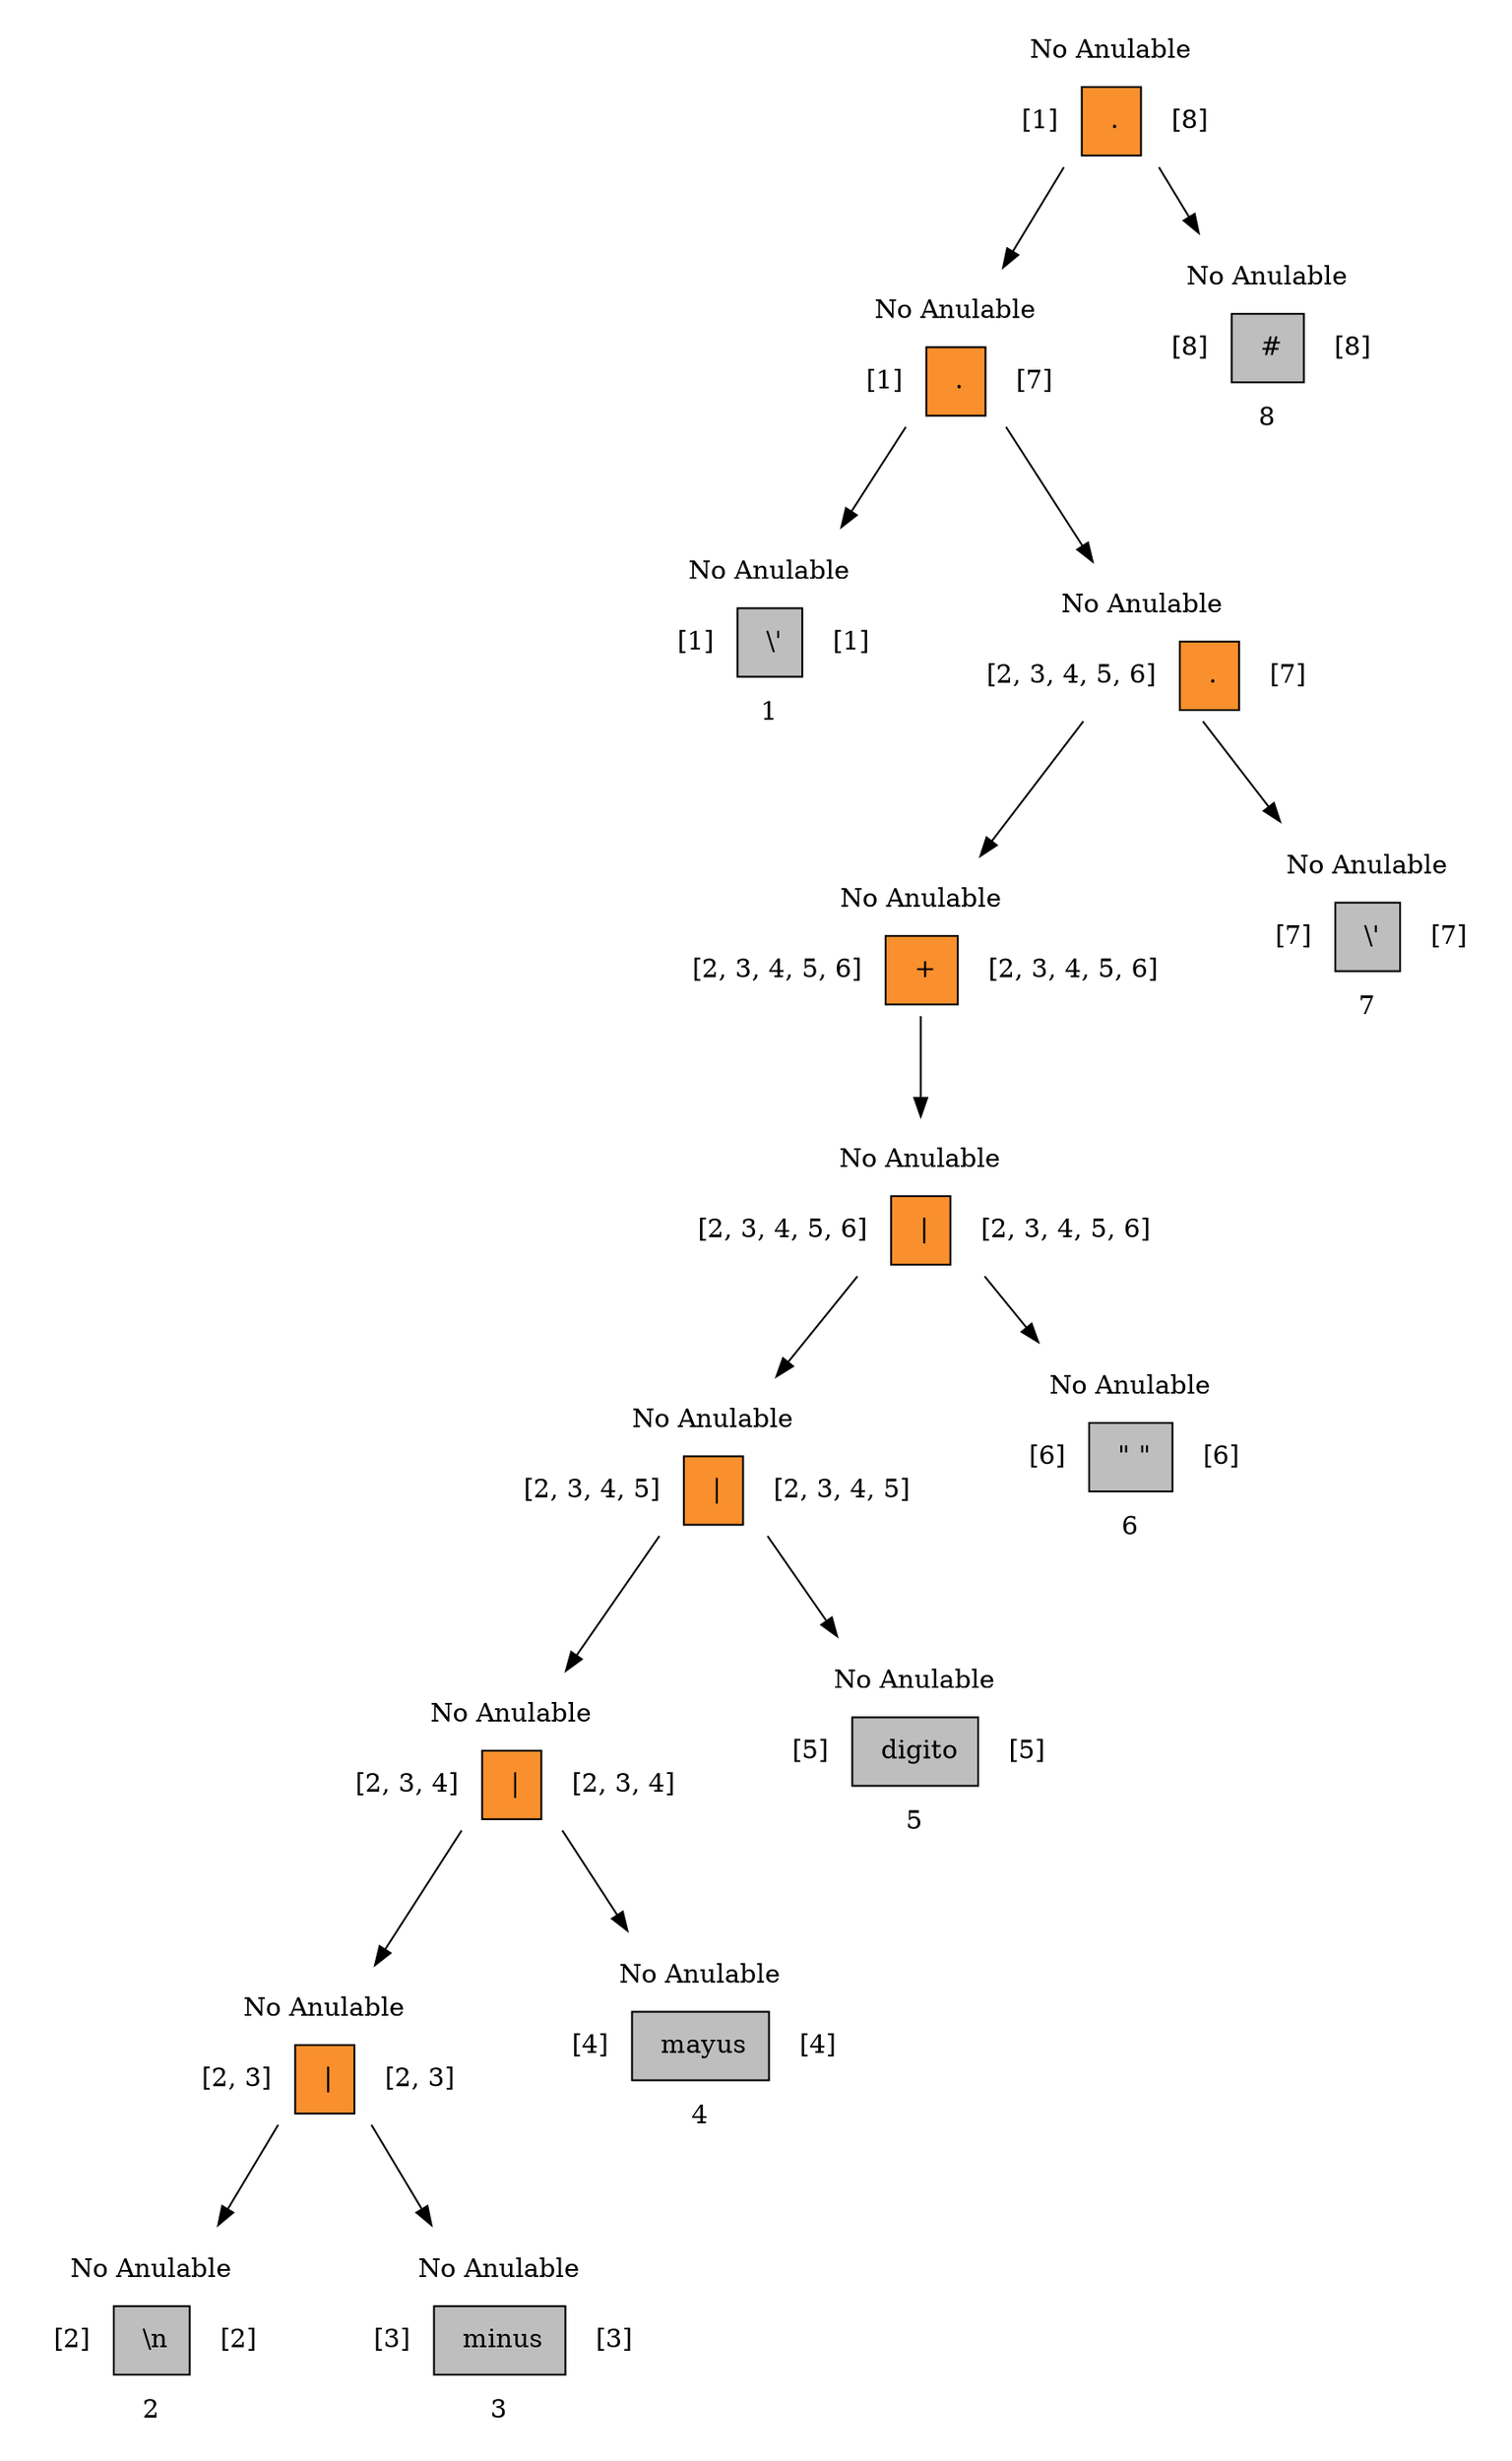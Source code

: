 digraph s {
N_1[shape = none label=<
 <TABLE border="0" cellspacing="2" cellpadding="10" >
 <TR>
 <TD colspan="3">No Anulable</TD>
 </TR>
 <TR>
 <TD> [1]</TD>
 <TD border="1" bgcolor="#F9902D"> .</TD>
 <TD> [8]</TD>
 </TR>
 </TABLE>>];N_2[shape = none label=<
 <TABLE border="0" cellspacing="2" cellpadding="10" >
 <TR>
 <TD colspan="3">No Anulable</TD>
 </TR>
 <TR>
 <TD> [1]</TD>
 <TD border="1" bgcolor="#F9902D"> .</TD>
 <TD> [7]</TD>
 </TR>
 </TABLE>>];N_1-> N_2;
N_3[shape = none label=<
 <TABLE border="0" cellspacing="2" cellpadding="10" >
 <TR>
 <TD colspan="3">No Anulable</TD>
 </TR>
 <TR>
 <TD> [1]</TD>
 <TD border="1" bgcolor="#bebebe" > \'</TD>
 <TD> [1]</TD>
 </TR>
 <TR>
 <TD colspan="3">1</TD>
 </TR>
 </TABLE>>];N_2-> N_3;
N_4[shape = none label=<
 <TABLE border="0" cellspacing="2" cellpadding="10" >
 <TR>
 <TD colspan="3">No Anulable</TD>
 </TR>
 <TR>
 <TD> [2, 3, 4, 5, 6]</TD>
 <TD border="1" bgcolor="#F9902D"> .</TD>
 <TD> [7]</TD>
 </TR>
 </TABLE>>];N_2-> N_4;
N_5[shape = none label=<
 <TABLE border="0" cellspacing="2" cellpadding="10" >
 <TR>
 <TD colspan="3">No Anulable</TD>
 </TR>
 <TR>
 <TD> [2, 3, 4, 5, 6]</TD>
 <TD border="1" bgcolor="#F9902D"> +</TD>
 <TD> [2, 3, 4, 5, 6]</TD>
 </TR>
 </TABLE>>];N_4-> N_5;
N_6[shape = none label=<
 <TABLE border="0" cellspacing="2" cellpadding="10" >
 <TR>
 <TD colspan="3">No Anulable</TD>
 </TR>
 <TR>
 <TD> [2, 3, 4, 5, 6]</TD>
 <TD border="1" bgcolor="#F9902D"> |</TD>
 <TD> [2, 3, 4, 5, 6]</TD>
 </TR>
 </TABLE>>];N_5-> N_6;
N_7[shape = none label=<
 <TABLE border="0" cellspacing="2" cellpadding="10" >
 <TR>
 <TD colspan="3">No Anulable</TD>
 </TR>
 <TR>
 <TD> [2, 3, 4, 5]</TD>
 <TD border="1" bgcolor="#F9902D"> |</TD>
 <TD> [2, 3, 4, 5]</TD>
 </TR>
 </TABLE>>];N_6-> N_7;
N_8[shape = none label=<
 <TABLE border="0" cellspacing="2" cellpadding="10" >
 <TR>
 <TD colspan="3">No Anulable</TD>
 </TR>
 <TR>
 <TD> [2, 3, 4]</TD>
 <TD border="1" bgcolor="#F9902D"> |</TD>
 <TD> [2, 3, 4]</TD>
 </TR>
 </TABLE>>];N_7-> N_8;
N_9[shape = none label=<
 <TABLE border="0" cellspacing="2" cellpadding="10" >
 <TR>
 <TD colspan="3">No Anulable</TD>
 </TR>
 <TR>
 <TD> [2, 3]</TD>
 <TD border="1" bgcolor="#F9902D"> |</TD>
 <TD> [2, 3]</TD>
 </TR>
 </TABLE>>];N_8-> N_9;
N_10[shape = none label=<
 <TABLE border="0" cellspacing="2" cellpadding="10" >
 <TR>
 <TD colspan="3">No Anulable</TD>
 </TR>
 <TR>
 <TD> [2]</TD>
 <TD border="1" bgcolor="#bebebe" > \n</TD>
 <TD> [2]</TD>
 </TR>
 <TR>
 <TD colspan="3">2</TD>
 </TR>
 </TABLE>>];N_9-> N_10;
N_11[shape = none label=<
 <TABLE border="0" cellspacing="2" cellpadding="10" >
 <TR>
 <TD colspan="3">No Anulable</TD>
 </TR>
 <TR>
 <TD> [3]</TD>
 <TD border="1" bgcolor="#bebebe" > minus</TD>
 <TD> [3]</TD>
 </TR>
 <TR>
 <TD colspan="3">3</TD>
 </TR>
 </TABLE>>];N_9-> N_11;
N_12[shape = none label=<
 <TABLE border="0" cellspacing="2" cellpadding="10" >
 <TR>
 <TD colspan="3">No Anulable</TD>
 </TR>
 <TR>
 <TD> [4]</TD>
 <TD border="1" bgcolor="#bebebe" > mayus</TD>
 <TD> [4]</TD>
 </TR>
 <TR>
 <TD colspan="3">4</TD>
 </TR>
 </TABLE>>];N_8-> N_12;
N_13[shape = none label=<
 <TABLE border="0" cellspacing="2" cellpadding="10" >
 <TR>
 <TD colspan="3">No Anulable</TD>
 </TR>
 <TR>
 <TD> [5]</TD>
 <TD border="1" bgcolor="#bebebe" > digito</TD>
 <TD> [5]</TD>
 </TR>
 <TR>
 <TD colspan="3">5</TD>
 </TR>
 </TABLE>>];N_7-> N_13;
N_14[shape = none label=<
 <TABLE border="0" cellspacing="2" cellpadding="10" >
 <TR>
 <TD colspan="3">No Anulable</TD>
 </TR>
 <TR>
 <TD> [6]</TD>
 <TD border="1" bgcolor="#bebebe" > " "</TD>
 <TD> [6]</TD>
 </TR>
 <TR>
 <TD colspan="3">6</TD>
 </TR>
 </TABLE>>];N_6-> N_14;
N_15[shape = none label=<
 <TABLE border="0" cellspacing="2" cellpadding="10" >
 <TR>
 <TD colspan="3">No Anulable</TD>
 </TR>
 <TR>
 <TD> [7]</TD>
 <TD border="1" bgcolor="#bebebe" > \'</TD>
 <TD> [7]</TD>
 </TR>
 <TR>
 <TD colspan="3">7</TD>
 </TR>
 </TABLE>>];N_4-> N_15;
N_16[shape = none label=<
 <TABLE border="0" cellspacing="2" cellpadding="10" >
 <TR>
 <TD colspan="3">No Anulable</TD>
 </TR>
 <TR>
 <TD> [8]</TD>
 <TD border="1" bgcolor="#bebebe" > #</TD>
 <TD> [8]</TD>
 </TR>
 <TR>
 <TD colspan="3">8</TD>
 </TR>
 </TABLE>>];N_1-> N_16;

}
digraph s {
N_1[shape = none label=<
 <TABLE border="0" cellspacing="2" cellpadding="10" >
 <TR>
 <TD colspan="3">No Anulable</TD>
 </TR>
 <TR>
 <TD> [1]</TD>
 <TD border="1" bgcolor="#F9902D"> .</TD>
 <TD> [8]</TD>
 </TR>
 </TABLE>>];N_2[shape = none label=<
 <TABLE border="0" cellspacing="2" cellpadding="10" >
 <TR>
 <TD colspan="3">No Anulable</TD>
 </TR>
 <TR>
 <TD> [1]</TD>
 <TD border="1" bgcolor="#F9902D"> .</TD>
 <TD> [7]</TD>
 </TR>
 </TABLE>>];N_1-> N_2;
N_3[shape = none label=<
 <TABLE border="0" cellspacing="2" cellpadding="10" >
 <TR>
 <TD colspan="3">No Anulable</TD>
 </TR>
 <TR>
 <TD> [1]</TD>
 <TD border="1" bgcolor="#bebebe" > \'</TD>
 <TD> [1]</TD>
 </TR>
 <TR>
 <TD colspan="3">1</TD>
 </TR>
 </TABLE>>];N_2-> N_3;
N_4[shape = none label=<
 <TABLE border="0" cellspacing="2" cellpadding="10" >
 <TR>
 <TD colspan="3">No Anulable</TD>
 </TR>
 <TR>
 <TD> [2, 3, 4, 5, 6]</TD>
 <TD border="1" bgcolor="#F9902D"> .</TD>
 <TD> [7]</TD>
 </TR>
 </TABLE>>];N_2-> N_4;
N_5[shape = none label=<
 <TABLE border="0" cellspacing="2" cellpadding="10" >
 <TR>
 <TD colspan="3">No Anulable</TD>
 </TR>
 <TR>
 <TD> [2, 3, 4, 5, 6]</TD>
 <TD border="1" bgcolor="#F9902D"> +</TD>
 <TD> [2, 3, 4, 5, 6]</TD>
 </TR>
 </TABLE>>];N_4-> N_5;
N_6[shape = none label=<
 <TABLE border="0" cellspacing="2" cellpadding="10" >
 <TR>
 <TD colspan="3">No Anulable</TD>
 </TR>
 <TR>
 <TD> [2, 3, 4, 5, 6]</TD>
 <TD border="1" bgcolor="#F9902D"> |</TD>
 <TD> [2, 3, 4, 5, 6]</TD>
 </TR>
 </TABLE>>];N_5-> N_6;
N_7[shape = none label=<
 <TABLE border="0" cellspacing="2" cellpadding="10" >
 <TR>
 <TD colspan="3">No Anulable</TD>
 </TR>
 <TR>
 <TD> [2, 3, 4, 5]</TD>
 <TD border="1" bgcolor="#F9902D"> |</TD>
 <TD> [2, 3, 4, 5]</TD>
 </TR>
 </TABLE>>];N_6-> N_7;
N_8[shape = none label=<
 <TABLE border="0" cellspacing="2" cellpadding="10" >
 <TR>
 <TD colspan="3">No Anulable</TD>
 </TR>
 <TR>
 <TD> [2, 3, 4]</TD>
 <TD border="1" bgcolor="#F9902D"> |</TD>
 <TD> [2, 3, 4]</TD>
 </TR>
 </TABLE>>];N_7-> N_8;
N_9[shape = none label=<
 <TABLE border="0" cellspacing="2" cellpadding="10" >
 <TR>
 <TD colspan="3">No Anulable</TD>
 </TR>
 <TR>
 <TD> [2, 3]</TD>
 <TD border="1" bgcolor="#F9902D"> |</TD>
 <TD> [2, 3]</TD>
 </TR>
 </TABLE>>];N_8-> N_9;
N_10[shape = none label=<
 <TABLE border="0" cellspacing="2" cellpadding="10" >
 <TR>
 <TD colspan="3">No Anulable</TD>
 </TR>
 <TR>
 <TD> [2]</TD>
 <TD border="1" bgcolor="#bebebe" > \n</TD>
 <TD> [2]</TD>
 </TR>
 <TR>
 <TD colspan="3">2</TD>
 </TR>
 </TABLE>>];N_9-> N_10;
N_11[shape = none label=<
 <TABLE border="0" cellspacing="2" cellpadding="10" >
 <TR>
 <TD colspan="3">No Anulable</TD>
 </TR>
 <TR>
 <TD> [3]</TD>
 <TD border="1" bgcolor="#bebebe" > minus</TD>
 <TD> [3]</TD>
 </TR>
 <TR>
 <TD colspan="3">3</TD>
 </TR>
 </TABLE>>];N_9-> N_11;
N_12[shape = none label=<
 <TABLE border="0" cellspacing="2" cellpadding="10" >
 <TR>
 <TD colspan="3">No Anulable</TD>
 </TR>
 <TR>
 <TD> [4]</TD>
 <TD border="1" bgcolor="#bebebe" > mayus</TD>
 <TD> [4]</TD>
 </TR>
 <TR>
 <TD colspan="3">4</TD>
 </TR>
 </TABLE>>];N_8-> N_12;
N_13[shape = none label=<
 <TABLE border="0" cellspacing="2" cellpadding="10" >
 <TR>
 <TD colspan="3">No Anulable</TD>
 </TR>
 <TR>
 <TD> [5]</TD>
 <TD border="1" bgcolor="#bebebe" > digito</TD>
 <TD> [5]</TD>
 </TR>
 <TR>
 <TD colspan="3">5</TD>
 </TR>
 </TABLE>>];N_7-> N_13;
N_14[shape = none label=<
 <TABLE border="0" cellspacing="2" cellpadding="10" >
 <TR>
 <TD colspan="3">No Anulable</TD>
 </TR>
 <TR>
 <TD> [6]</TD>
 <TD border="1" bgcolor="#bebebe" > " "</TD>
 <TD> [6]</TD>
 </TR>
 <TR>
 <TD colspan="3">6</TD>
 </TR>
 </TABLE>>];N_6-> N_14;
N_15[shape = none label=<
 <TABLE border="0" cellspacing="2" cellpadding="10" >
 <TR>
 <TD colspan="3">No Anulable</TD>
 </TR>
 <TR>
 <TD> [7]</TD>
 <TD border="1" bgcolor="#bebebe" > \'</TD>
 <TD> [7]</TD>
 </TR>
 <TR>
 <TD colspan="3">7</TD>
 </TR>
 </TABLE>>];N_4-> N_15;
N_16[shape = none label=<
 <TABLE border="0" cellspacing="2" cellpadding="10" >
 <TR>
 <TD colspan="3">No Anulable</TD>
 </TR>
 <TR>
 <TD> [8]</TD>
 <TD border="1" bgcolor="#bebebe" > #</TD>
 <TD> [8]</TD>
 </TR>
 <TR>
 <TD colspan="3">8</TD>
 </TR>
 </TABLE>>];N_1-> N_16;

}
digraph s {
N_1[shape = none label=<
 <TABLE border="0" cellspacing="2" cellpadding="10" >
 <TR>
 <TD colspan="3">No Anulable</TD>
 </TR>
 <TR>
 <TD> [1]</TD>
 <TD border="1" bgcolor="#F9902D"> .</TD>
 <TD> [8]</TD>
 </TR>
 </TABLE>>];N_2[shape = none label=<
 <TABLE border="0" cellspacing="2" cellpadding="10" >
 <TR>
 <TD colspan="3">No Anulable</TD>
 </TR>
 <TR>
 <TD> [1]</TD>
 <TD border="1" bgcolor="#F9902D"> .</TD>
 <TD> [7]</TD>
 </TR>
 </TABLE>>];N_1-> N_2;
N_3[shape = none label=<
 <TABLE border="0" cellspacing="2" cellpadding="10" >
 <TR>
 <TD colspan="3">No Anulable</TD>
 </TR>
 <TR>
 <TD> [1]</TD>
 <TD border="1" bgcolor="#bebebe" > \'</TD>
 <TD> [1]</TD>
 </TR>
 <TR>
 <TD colspan="3">1</TD>
 </TR>
 </TABLE>>];N_2-> N_3;
N_4[shape = none label=<
 <TABLE border="0" cellspacing="2" cellpadding="10" >
 <TR>
 <TD colspan="3">No Anulable</TD>
 </TR>
 <TR>
 <TD> [2, 3, 4, 5, 6]</TD>
 <TD border="1" bgcolor="#F9902D"> .</TD>
 <TD> [7]</TD>
 </TR>
 </TABLE>>];N_2-> N_4;
N_5[shape = none label=<
 <TABLE border="0" cellspacing="2" cellpadding="10" >
 <TR>
 <TD colspan="3">No Anulable</TD>
 </TR>
 <TR>
 <TD> [2, 3, 4, 5, 6]</TD>
 <TD border="1" bgcolor="#F9902D"> +</TD>
 <TD> [2, 3, 4, 5, 6]</TD>
 </TR>
 </TABLE>>];N_4-> N_5;
N_6[shape = none label=<
 <TABLE border="0" cellspacing="2" cellpadding="10" >
 <TR>
 <TD colspan="3">No Anulable</TD>
 </TR>
 <TR>
 <TD> [2, 3, 4, 5, 6]</TD>
 <TD border="1" bgcolor="#F9902D"> |</TD>
 <TD> [2, 3, 4, 5, 6]</TD>
 </TR>
 </TABLE>>];N_5-> N_6;
N_7[shape = none label=<
 <TABLE border="0" cellspacing="2" cellpadding="10" >
 <TR>
 <TD colspan="3">No Anulable</TD>
 </TR>
 <TR>
 <TD> [2, 3, 4, 5]</TD>
 <TD border="1" bgcolor="#F9902D"> |</TD>
 <TD> [2, 3, 4, 5]</TD>
 </TR>
 </TABLE>>];N_6-> N_7;
N_8[shape = none label=<
 <TABLE border="0" cellspacing="2" cellpadding="10" >
 <TR>
 <TD colspan="3">No Anulable</TD>
 </TR>
 <TR>
 <TD> [2, 3, 4]</TD>
 <TD border="1" bgcolor="#F9902D"> |</TD>
 <TD> [2, 3, 4]</TD>
 </TR>
 </TABLE>>];N_7-> N_8;
N_9[shape = none label=<
 <TABLE border="0" cellspacing="2" cellpadding="10" >
 <TR>
 <TD colspan="3">No Anulable</TD>
 </TR>
 <TR>
 <TD> [2, 3]</TD>
 <TD border="1" bgcolor="#F9902D"> |</TD>
 <TD> [2, 3]</TD>
 </TR>
 </TABLE>>];N_8-> N_9;
N_10[shape = none label=<
 <TABLE border="0" cellspacing="2" cellpadding="10" >
 <TR>
 <TD colspan="3">No Anulable</TD>
 </TR>
 <TR>
 <TD> [2]</TD>
 <TD border="1" bgcolor="#bebebe" > \n</TD>
 <TD> [2]</TD>
 </TR>
 <TR>
 <TD colspan="3">2</TD>
 </TR>
 </TABLE>>];N_9-> N_10;
N_11[shape = none label=<
 <TABLE border="0" cellspacing="2" cellpadding="10" >
 <TR>
 <TD colspan="3">No Anulable</TD>
 </TR>
 <TR>
 <TD> [3]</TD>
 <TD border="1" bgcolor="#bebebe" > minus</TD>
 <TD> [3]</TD>
 </TR>
 <TR>
 <TD colspan="3">3</TD>
 </TR>
 </TABLE>>];N_9-> N_11;
N_12[shape = none label=<
 <TABLE border="0" cellspacing="2" cellpadding="10" >
 <TR>
 <TD colspan="3">No Anulable</TD>
 </TR>
 <TR>
 <TD> [4]</TD>
 <TD border="1" bgcolor="#bebebe" > mayus</TD>
 <TD> [4]</TD>
 </TR>
 <TR>
 <TD colspan="3">4</TD>
 </TR>
 </TABLE>>];N_8-> N_12;
N_13[shape = none label=<
 <TABLE border="0" cellspacing="2" cellpadding="10" >
 <TR>
 <TD colspan="3">No Anulable</TD>
 </TR>
 <TR>
 <TD> [5]</TD>
 <TD border="1" bgcolor="#bebebe" > digito</TD>
 <TD> [5]</TD>
 </TR>
 <TR>
 <TD colspan="3">5</TD>
 </TR>
 </TABLE>>];N_7-> N_13;
N_14[shape = none label=<
 <TABLE border="0" cellspacing="2" cellpadding="10" >
 <TR>
 <TD colspan="3">No Anulable</TD>
 </TR>
 <TR>
 <TD> [6]</TD>
 <TD border="1" bgcolor="#bebebe" > " "</TD>
 <TD> [6]</TD>
 </TR>
 <TR>
 <TD colspan="3">6</TD>
 </TR>
 </TABLE>>];N_6-> N_14;
N_15[shape = none label=<
 <TABLE border="0" cellspacing="2" cellpadding="10" >
 <TR>
 <TD colspan="3">No Anulable</TD>
 </TR>
 <TR>
 <TD> [7]</TD>
 <TD border="1" bgcolor="#bebebe" > \'</TD>
 <TD> [7]</TD>
 </TR>
 <TR>
 <TD colspan="3">7</TD>
 </TR>
 </TABLE>>];N_4-> N_15;
N_16[shape = none label=<
 <TABLE border="0" cellspacing="2" cellpadding="10" >
 <TR>
 <TD colspan="3">No Anulable</TD>
 </TR>
 <TR>
 <TD> [8]</TD>
 <TD border="1" bgcolor="#bebebe" > #</TD>
 <TD> [8]</TD>
 </TR>
 <TR>
 <TD colspan="3">8</TD>
 </TR>
 </TABLE>>];N_1-> N_16;

}
digraph s {
N_1[shape = none label=<
 <TABLE border="0" cellspacing="2" cellpadding="10" >
 <TR>
 <TD colspan="3">No Anulable</TD>
 </TR>
 <TR>
 <TD> [1]</TD>
 <TD border="1" bgcolor="#F9902D"> .</TD>
 <TD> [8]</TD>
 </TR>
 </TABLE>>];N_2[shape = none label=<
 <TABLE border="0" cellspacing="2" cellpadding="10" >
 <TR>
 <TD colspan="3">No Anulable</TD>
 </TR>
 <TR>
 <TD> [1]</TD>
 <TD border="1" bgcolor="#F9902D"> .</TD>
 <TD> [7]</TD>
 </TR>
 </TABLE>>];N_1-> N_2;
N_3[shape = none label=<
 <TABLE border="0" cellspacing="2" cellpadding="10" >
 <TR>
 <TD colspan="3">No Anulable</TD>
 </TR>
 <TR>
 <TD> [1]</TD>
 <TD border="1" bgcolor="#bebebe" > \'</TD>
 <TD> [1]</TD>
 </TR>
 <TR>
 <TD colspan="3">1</TD>
 </TR>
 </TABLE>>];N_2-> N_3;
N_4[shape = none label=<
 <TABLE border="0" cellspacing="2" cellpadding="10" >
 <TR>
 <TD colspan="3">No Anulable</TD>
 </TR>
 <TR>
 <TD> [2, 3, 4, 5, 6]</TD>
 <TD border="1" bgcolor="#F9902D"> .</TD>
 <TD> [7]</TD>
 </TR>
 </TABLE>>];N_2-> N_4;
N_5[shape = none label=<
 <TABLE border="0" cellspacing="2" cellpadding="10" >
 <TR>
 <TD colspan="3">No Anulable</TD>
 </TR>
 <TR>
 <TD> [2, 3, 4, 5, 6]</TD>
 <TD border="1" bgcolor="#F9902D"> +</TD>
 <TD> [2, 3, 4, 5, 6]</TD>
 </TR>
 </TABLE>>];N_4-> N_5;
N_6[shape = none label=<
 <TABLE border="0" cellspacing="2" cellpadding="10" >
 <TR>
 <TD colspan="3">No Anulable</TD>
 </TR>
 <TR>
 <TD> [2, 3, 4, 5, 6]</TD>
 <TD border="1" bgcolor="#F9902D"> |</TD>
 <TD> [2, 3, 4, 5, 6]</TD>
 </TR>
 </TABLE>>];N_5-> N_6;
N_7[shape = none label=<
 <TABLE border="0" cellspacing="2" cellpadding="10" >
 <TR>
 <TD colspan="3">No Anulable</TD>
 </TR>
 <TR>
 <TD> [2, 3, 4, 5]</TD>
 <TD border="1" bgcolor="#F9902D"> |</TD>
 <TD> [2, 3, 4, 5]</TD>
 </TR>
 </TABLE>>];N_6-> N_7;
N_8[shape = none label=<
 <TABLE border="0" cellspacing="2" cellpadding="10" >
 <TR>
 <TD colspan="3">No Anulable</TD>
 </TR>
 <TR>
 <TD> [2, 3, 4]</TD>
 <TD border="1" bgcolor="#F9902D"> |</TD>
 <TD> [2, 3, 4]</TD>
 </TR>
 </TABLE>>];N_7-> N_8;
N_9[shape = none label=<
 <TABLE border="0" cellspacing="2" cellpadding="10" >
 <TR>
 <TD colspan="3">No Anulable</TD>
 </TR>
 <TR>
 <TD> [2, 3]</TD>
 <TD border="1" bgcolor="#F9902D"> |</TD>
 <TD> [2, 3]</TD>
 </TR>
 </TABLE>>];N_8-> N_9;
N_10[shape = none label=<
 <TABLE border="0" cellspacing="2" cellpadding="10" >
 <TR>
 <TD colspan="3">No Anulable</TD>
 </TR>
 <TR>
 <TD> [2]</TD>
 <TD border="1" bgcolor="#bebebe" > \n</TD>
 <TD> [2]</TD>
 </TR>
 <TR>
 <TD colspan="3">2</TD>
 </TR>
 </TABLE>>];N_9-> N_10;
N_11[shape = none label=<
 <TABLE border="0" cellspacing="2" cellpadding="10" >
 <TR>
 <TD colspan="3">No Anulable</TD>
 </TR>
 <TR>
 <TD> [3]</TD>
 <TD border="1" bgcolor="#bebebe" > minus</TD>
 <TD> [3]</TD>
 </TR>
 <TR>
 <TD colspan="3">3</TD>
 </TR>
 </TABLE>>];N_9-> N_11;
N_12[shape = none label=<
 <TABLE border="0" cellspacing="2" cellpadding="10" >
 <TR>
 <TD colspan="3">No Anulable</TD>
 </TR>
 <TR>
 <TD> [4]</TD>
 <TD border="1" bgcolor="#bebebe" > mayus</TD>
 <TD> [4]</TD>
 </TR>
 <TR>
 <TD colspan="3">4</TD>
 </TR>
 </TABLE>>];N_8-> N_12;
N_13[shape = none label=<
 <TABLE border="0" cellspacing="2" cellpadding="10" >
 <TR>
 <TD colspan="3">No Anulable</TD>
 </TR>
 <TR>
 <TD> [5]</TD>
 <TD border="1" bgcolor="#bebebe" > digito</TD>
 <TD> [5]</TD>
 </TR>
 <TR>
 <TD colspan="3">5</TD>
 </TR>
 </TABLE>>];N_7-> N_13;
N_14[shape = none label=<
 <TABLE border="0" cellspacing="2" cellpadding="10" >
 <TR>
 <TD colspan="3">No Anulable</TD>
 </TR>
 <TR>
 <TD> [6]</TD>
 <TD border="1" bgcolor="#bebebe" > " "</TD>
 <TD> [6]</TD>
 </TR>
 <TR>
 <TD colspan="3">6</TD>
 </TR>
 </TABLE>>];N_6-> N_14;
N_15[shape = none label=<
 <TABLE border="0" cellspacing="2" cellpadding="10" >
 <TR>
 <TD colspan="3">No Anulable</TD>
 </TR>
 <TR>
 <TD> [7]</TD>
 <TD border="1" bgcolor="#bebebe" > \'</TD>
 <TD> [7]</TD>
 </TR>
 <TR>
 <TD colspan="3">7</TD>
 </TR>
 </TABLE>>];N_4-> N_15;
N_16[shape = none label=<
 <TABLE border="0" cellspacing="2" cellpadding="10" >
 <TR>
 <TD colspan="3">No Anulable</TD>
 </TR>
 <TR>
 <TD> [8]</TD>
 <TD border="1" bgcolor="#bebebe" > #</TD>
 <TD> [8]</TD>
 </TR>
 <TR>
 <TD colspan="3">8</TD>
 </TR>
 </TABLE>>];N_1-> N_16;

}
